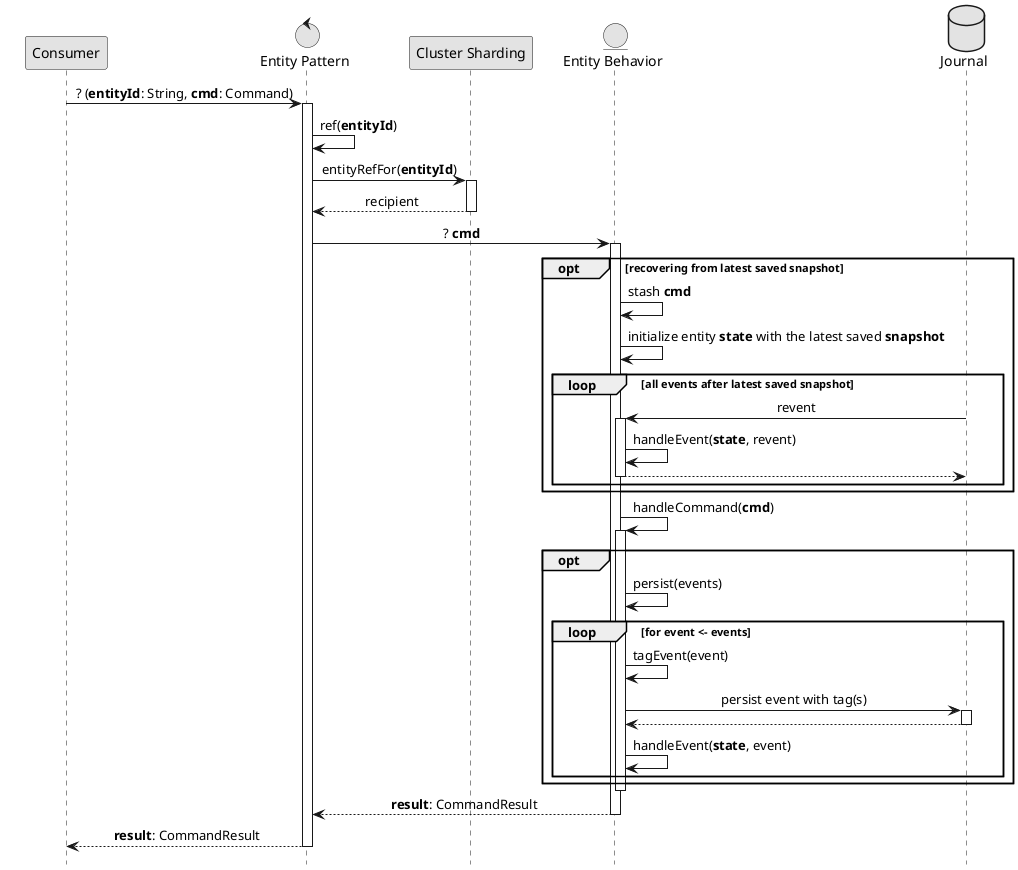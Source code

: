 @startuml EventSourcing
hide footbox
skinparam ParticipantPadding 20
skinparam BoxPadding 10
skinparam sequenceMessageAlign center
skinparam monochrome true

participant Consumer as c
control "Entity Pattern" as ep
participant "Cluster Sharding" as cs
entity "Entity Behavior" as eb
database Journal as j

c -> ep++: ? (**entityId**: String, **cmd**: Command)
ep -> ep : ref(**entityId**)
ep -> cs++: entityRefFor(**entityId**)
return recipient
ep -> eb++: ? **cmd**

opt recovering from latest saved snapshot
eb -> eb: stash **cmd**
eb -> eb: initialize entity **state** with the latest saved **snapshot**
loop all events after latest saved snapshot
j -> eb++: revent
eb -> eb: handleEvent(**state**, revent)
eb --> j--
end
end

eb -> eb++: handleCommand(**cmd**)
opt
eb -> eb: persist(events)
loop for event <- events
eb -> eb: tagEvent(event)
eb -> j++: persist event with tag(s)
return
eb -> eb: handleEvent(**state**, event)
end
end
eb--
return **result**: CommandResult
return **result**: CommandResult

@enduml

